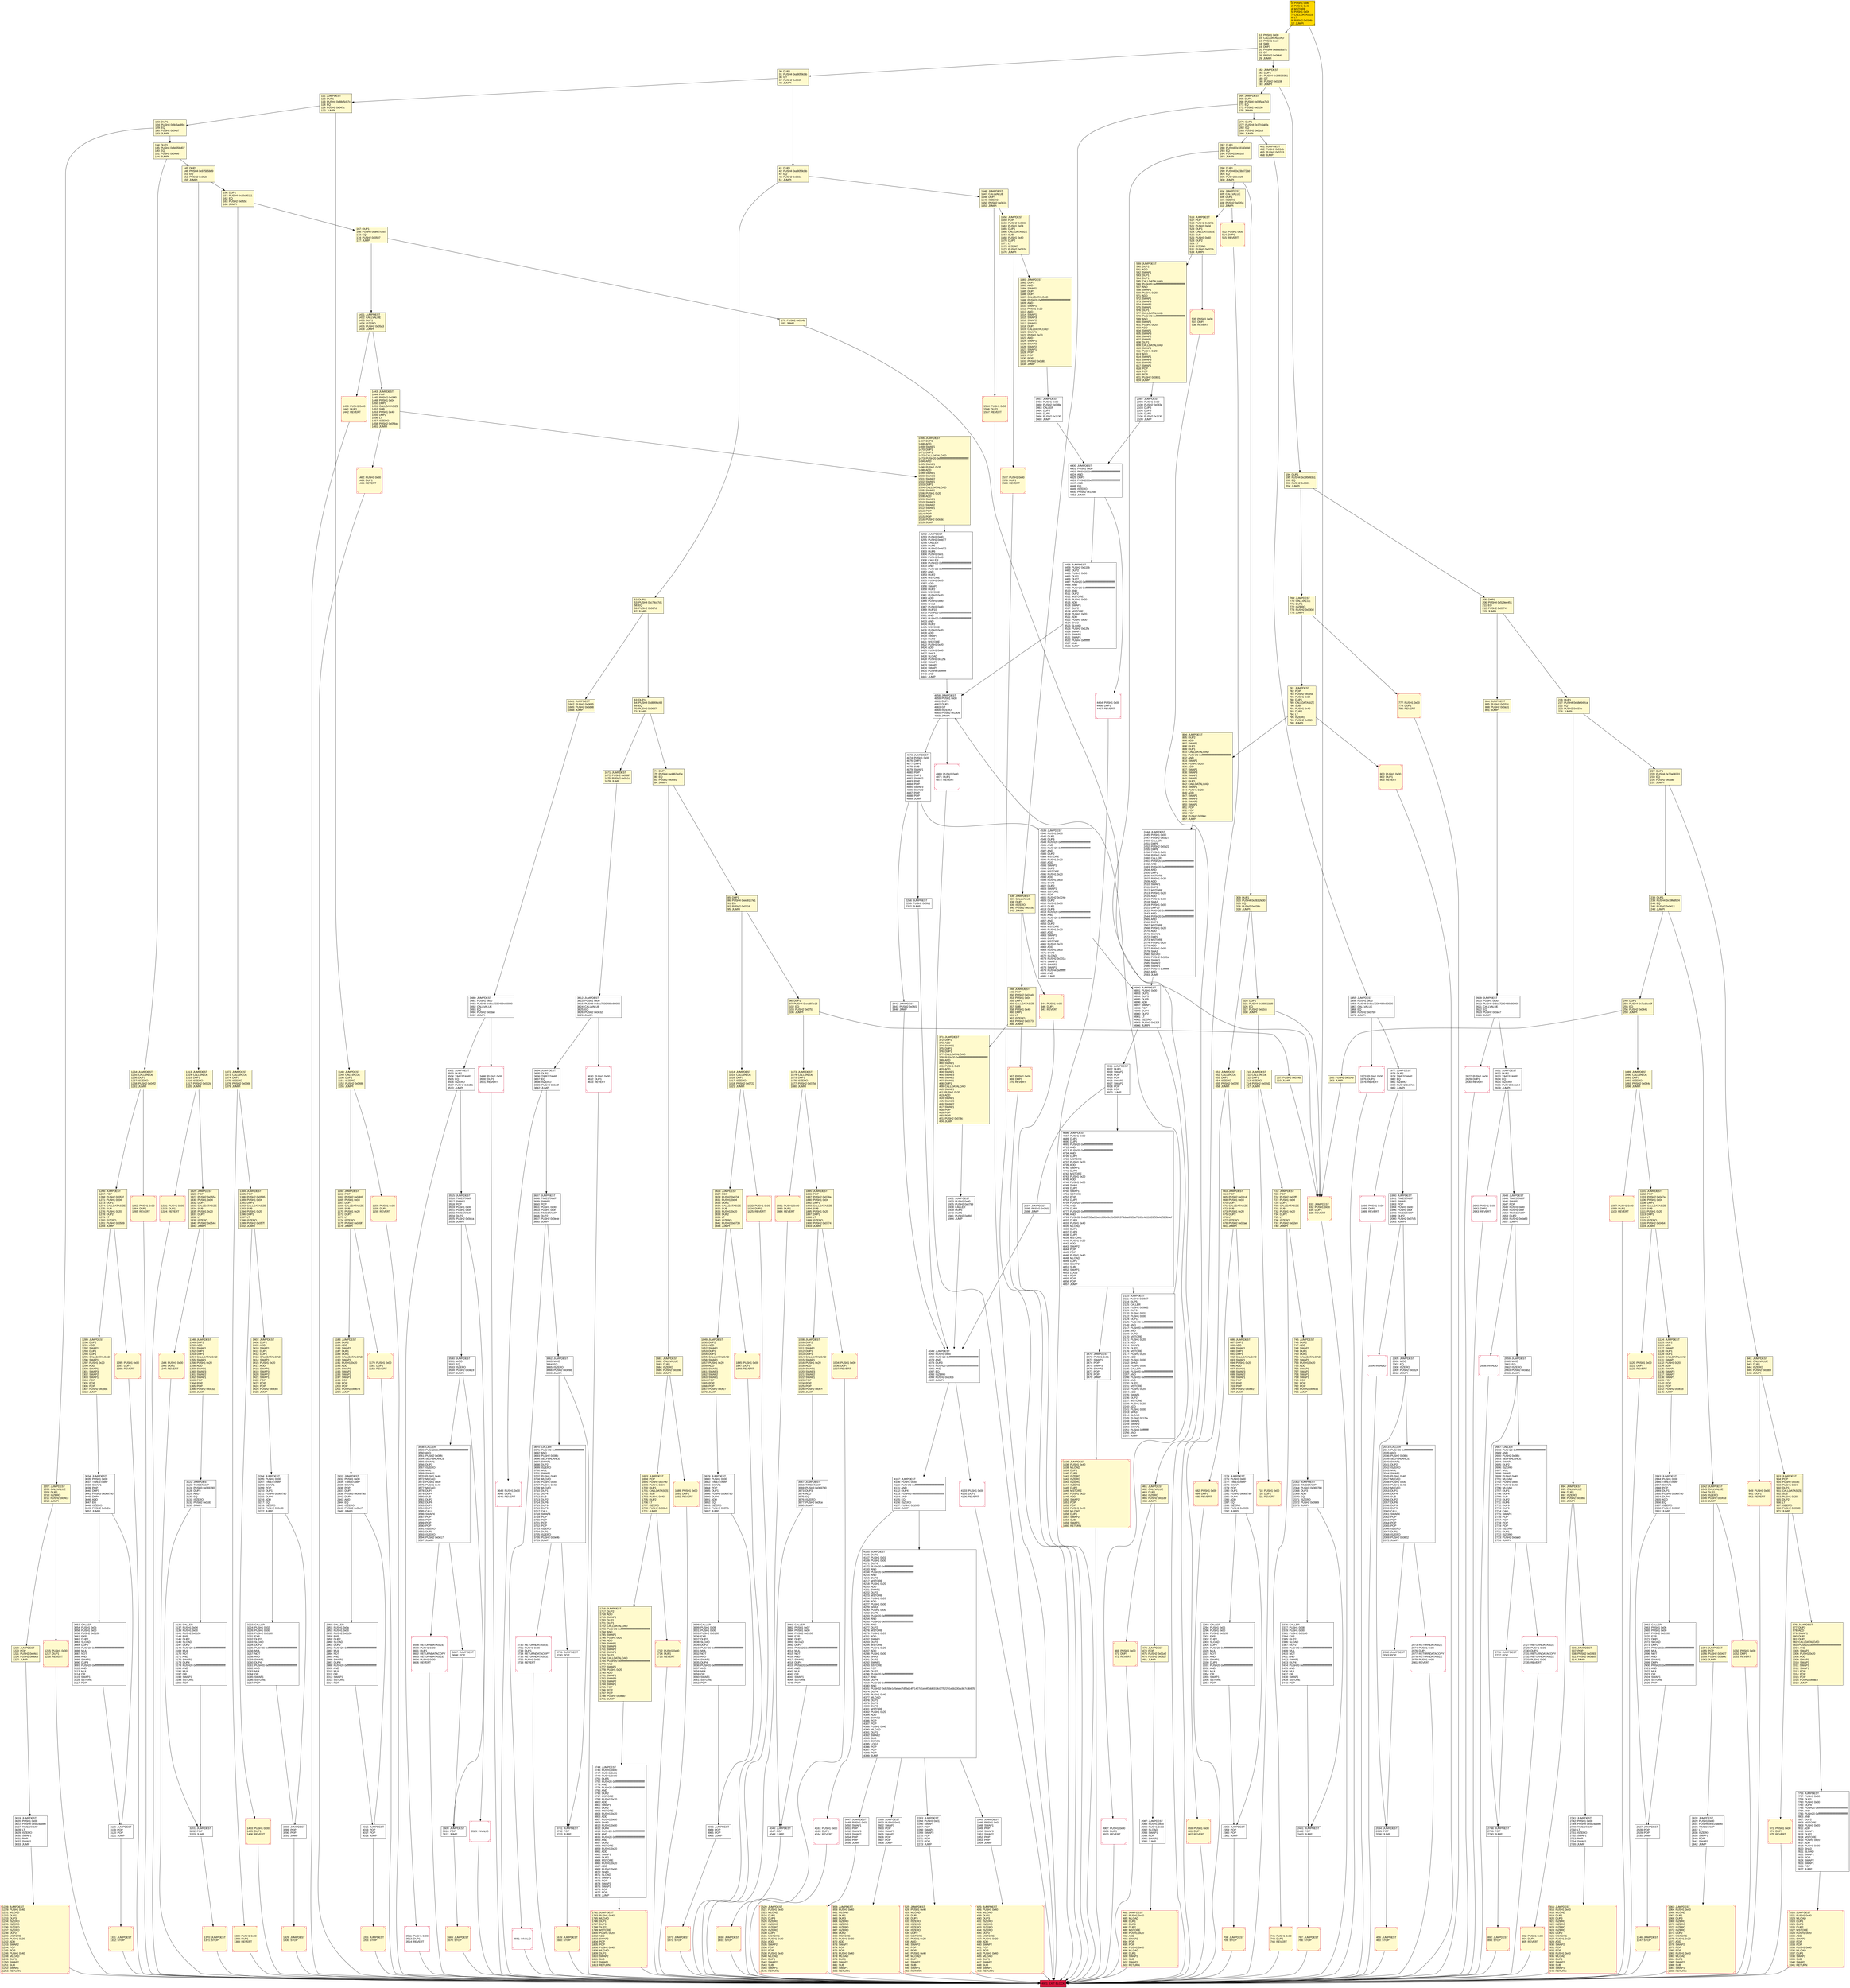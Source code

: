digraph G {
bgcolor=transparent rankdir=UD;
node [shape=box style=filled color=black fillcolor=white fontname=arial fontcolor=black];
686 [label="686: JUMPDEST\l687: DUP2\l688: ADD\l689: SWAP1\l690: DUP1\l691: DUP1\l692: CALLDATALOAD\l693: SWAP1\l694: PUSH1 0x20\l696: ADD\l697: SWAP1\l698: SWAP3\l699: SWAP2\l700: SWAP1\l701: POP\l702: POP\l703: POP\l704: PUSH2 0x08e2\l707: JUMP\l" fillcolor=lemonchiffon ];
2362 [label="2362: JUMPDEST\l2363: TIMESTAMP\l2364: PUSH3 0x069780\l2368: DUP3\l2369: ADD\l2370: EQ\l2371: ISZERO\l2372: PUSH2 0x0989\l2375: JUMPI\l" ];
1429 [label="1429: JUMPDEST\l1430: STOP\l" fillcolor=lemonchiffon shape=Msquare color=crimson ];
2073 [label="2073: RETURNDATASIZE\l2074: PUSH1 0x00\l2076: DUP1\l2077: RETURNDATACOPY\l2078: RETURNDATASIZE\l2079: PUSH1 0x00\l2081: REVERT\l" shape=Msquare color=crimson ];
651 [label="651: JUMPDEST\l652: CALLVALUE\l653: DUP1\l654: ISZERO\l655: PUSH2 0x0297\l658: JUMPI\l" fillcolor=lemonchiffon ];
182 [label="182: JUMPDEST\l183: DUP1\l184: PUSH4 0x39509351\l189: GT\l190: PUSH2 0x0108\l193: JUMPI\l" fillcolor=lemonchiffon ];
2644 [label="2644: JUMPDEST\l2645: TIMESTAMP\l2646: SWAP1\l2647: POP\l2648: PUSH1 0x00\l2650: PUSH1 0x0f\l2652: TIMESTAMP\l2653: DUP2\l2654: PUSH2 0x0a63\l2657: JUMPI\l" ];
3498 [label="3498: PUSH1 0x00\l3500: DUP1\l3501: REVERT\l" shape=Msquare color=crimson ];
134 [label="134: DUP1\l135: PUSH4 0x8d356d07\l140: EQ\l141: PUSH2 0x04e6\l144: JUMPI\l" fillcolor=lemonchiffon ];
1124 [label="1124: JUMPDEST\l1125: DUP2\l1126: ADD\l1127: SWAP1\l1128: DUP1\l1129: DUP1\l1130: CALLDATALOAD\l1131: SWAP1\l1132: PUSH1 0x20\l1134: ADD\l1135: SWAP1\l1136: SWAP3\l1137: SWAP2\l1138: SWAP1\l1139: POP\l1140: POP\l1141: POP\l1142: PUSH2 0x0b1b\l1145: JUMP\l" fillcolor=lemonchiffon ];
1431 [label="1431: JUMPDEST\l1432: CALLVALUE\l1433: DUP1\l1434: ISZERO\l1435: PUSH2 0x05a3\l1438: JUMPI\l" fillcolor=lemonchiffon ];
1977 [label="1977: JUMPDEST\l1978: DUP1\l1979: TIMESTAMP\l1980: EQ\l1981: ISZERO\l1982: PUSH2 0x07c6\l1985: JUMPI\l" ];
2082 [label="2082: JUMPDEST\l2083: POP\l" ];
949 [label="949: PUSH1 0x00\l951: DUP1\l952: REVERT\l" fillcolor=lemonchiffon shape=Msquare color=crimson ];
1973 [label="1973: PUSH1 0x00\l1975: DUP1\l1976: REVERT\l" shape=Msquare color=crimson ];
2609 [label="2609: JUMPDEST\l2610: PUSH1 0x00\l2612: PUSH8 0x8ac7230489e80000\l2621: CALLVALUE\l2622: EQ\l2623: PUSH2 0x0a47\l2626: JUMPI\l" ];
3598 [label="3598: RETURNDATASIZE\l3599: PUSH1 0x00\l3601: DUP1\l3602: RETURNDATACOPY\l3603: RETURNDATASIZE\l3604: PUSH1 0x00\l3606: REVERT\l" shape=Msquare color=crimson ];
3511 [label="3511: PUSH1 0x00\l3513: DUP1\l3514: REVERT\l" shape=Msquare color=crimson ];
1462 [label="1462: PUSH1 0x00\l1464: DUP1\l1465: REVERT\l" fillcolor=lemonchiffon shape=Msquare color=crimson ];
722 [label="722: JUMPDEST\l723: POP\l724: PUSH2 0x02ff\l727: PUSH1 0x04\l729: DUP1\l730: CALLDATASIZE\l731: SUB\l732: PUSH1 0x20\l734: DUP2\l735: LT\l736: ISZERO\l737: PUSH2 0x02e9\l740: JUMPI\l" fillcolor=lemonchiffon ];
2110 [label="2110: JUMPDEST\l2111: PUSH2 0x08d7\l2114: DUP5\l2115: CALLER\l2116: PUSH2 0x08d2\l2119: DUP6\l2120: PUSH1 0x01\l2122: PUSH1 0x00\l2124: DUP11\l2125: PUSH20 0xffffffffffffffffffffffffffffffffffffffff\l2146: AND\l2147: PUSH20 0xffffffffffffffffffffffffffffffffffffffff\l2168: AND\l2169: DUP2\l2170: MSTORE\l2171: PUSH1 0x20\l2173: ADD\l2174: SWAP1\l2175: DUP2\l2176: MSTORE\l2177: PUSH1 0x20\l2179: ADD\l2180: PUSH1 0x00\l2182: SHA3\l2183: PUSH1 0x00\l2185: CALLER\l2186: PUSH20 0xffffffffffffffffffffffffffffffffffffffff\l2207: AND\l2208: PUSH20 0xffffffffffffffffffffffffffffffffffffffff\l2229: AND\l2230: DUP2\l2231: MSTORE\l2232: PUSH1 0x20\l2234: ADD\l2235: SWAP1\l2236: DUP2\l2237: MSTORE\l2238: PUSH1 0x20\l2240: ADD\l2241: PUSH1 0x00\l2243: SHA3\l2244: SLOAD\l2245: PUSH2 0x12fa\l2248: SWAP1\l2249: SWAP2\l2250: SWAP1\l2251: PUSH4 0xffffffff\l2256: AND\l2257: JUMP\l" ];
663 [label="663: JUMPDEST\l664: POP\l665: PUSH2 0x02c4\l668: PUSH1 0x04\l670: DUP1\l671: CALLDATASIZE\l672: SUB\l673: PUSH1 0x20\l675: DUP2\l676: LT\l677: ISZERO\l678: PUSH2 0x02ae\l681: JUMPI\l" fillcolor=lemonchiffon ];
1930 [label="1930: JUMPDEST\l1931: STOP\l" fillcolor=lemonchiffon shape=Msquare color=crimson ];
276 [label="276: DUP1\l277: PUSH4 0x17c6abfa\l282: EQ\l283: PUSH2 0x01c3\l286: JUMPI\l" fillcolor=lemonchiffon ];
1849 [label="1849: JUMPDEST\l1850: DUP2\l1851: ADD\l1852: SWAP1\l1853: DUP1\l1854: DUP1\l1855: CALLDATALOAD\l1856: SWAP1\l1857: PUSH1 0x20\l1859: ADD\l1860: SWAP1\l1861: SWAP3\l1862: SWAP2\l1863: SWAP1\l1864: POP\l1865: POP\l1866: POP\l1867: PUSH2 0x0f27\l1870: JUMP\l" fillcolor=lemonchiffon ];
2741 [label="2741: JUMPDEST\l2742: PUSH1 0x00\l2744: PUSH4 0x5c2aad80\l2749: TIMESTAMP\l2750: LT\l2751: ISZERO\l2752: SWAP1\l2753: POP\l2754: SWAP1\l2755: JUMP\l" ];
216 [label="216: DUP1\l217: PUSH4 0x58e642ca\l222: EQ\l223: PUSH2 0x037e\l226: JUMPI\l" fillcolor=lemonchiffon ];
3607 [label="3607: JUMPDEST\l3608: POP\l" ];
4458 [label="4458: JUMPDEST\l4459: PUSH2 0x11bb\l4462: DUP2\l4463: PUSH1 0x00\l4465: DUP1\l4466: DUP7\l4467: PUSH20 0xffffffffffffffffffffffffffffffffffffffff\l4488: AND\l4489: PUSH20 0xffffffffffffffffffffffffffffffffffffffff\l4510: AND\l4511: DUP2\l4512: MSTORE\l4513: PUSH1 0x20\l4515: ADD\l4516: SWAP1\l4517: DUP2\l4518: MSTORE\l4519: PUSH1 0x20\l4521: ADD\l4522: PUSH1 0x00\l4524: SHA3\l4525: SLOAD\l4526: PUSH2 0x12fa\l4529: SWAP1\l4530: SWAP2\l4531: SWAP1\l4532: PUSH4 0xffffffff\l4537: AND\l4538: JUMP\l" ];
902 [label="902: PUSH1 0x00\l904: DUP1\l905: REVERT\l" fillcolor=lemonchiffon shape=Msquare color=crimson ];
194 [label="194: DUP1\l195: PUSH4 0x39509351\l200: EQ\l201: PUSH2 0x0301\l204: JUMPI\l" fillcolor=lemonchiffon ];
85 [label="85: DUP1\l86: PUSH4 0xec91c7e1\l91: EQ\l92: PUSH2 0x0716\l95: JUMPI\l" fillcolor=lemonchiffon ];
123 [label="123: DUP1\l124: PUSH4 0x8c5ac894\l129: EQ\l130: PUSH2 0x04b7\l133: JUMPI\l" fillcolor=lemonchiffon ];
4165 [label="4165: JUMPDEST\l4166: DUP1\l4167: PUSH1 0x01\l4169: PUSH1 0x00\l4171: DUP6\l4172: PUSH20 0xffffffffffffffffffffffffffffffffffffffff\l4193: AND\l4194: PUSH20 0xffffffffffffffffffffffffffffffffffffffff\l4215: AND\l4216: DUP2\l4217: MSTORE\l4218: PUSH1 0x20\l4220: ADD\l4221: SWAP1\l4222: DUP2\l4223: MSTORE\l4224: PUSH1 0x20\l4226: ADD\l4227: PUSH1 0x00\l4229: SHA3\l4230: PUSH1 0x00\l4232: DUP5\l4233: PUSH20 0xffffffffffffffffffffffffffffffffffffffff\l4254: AND\l4255: PUSH20 0xffffffffffffffffffffffffffffffffffffffff\l4276: AND\l4277: DUP2\l4278: MSTORE\l4279: PUSH1 0x20\l4281: ADD\l4282: SWAP1\l4283: DUP2\l4284: MSTORE\l4285: PUSH1 0x20\l4287: ADD\l4288: PUSH1 0x00\l4290: SHA3\l4291: DUP2\l4292: SWAP1\l4293: SSTORE\l4294: POP\l4295: DUP2\l4296: PUSH20 0xffffffffffffffffffffffffffffffffffffffff\l4317: AND\l4318: DUP4\l4319: PUSH20 0xffffffffffffffffffffffffffffffffffffffff\l4340: AND\l4341: PUSH32 0x8c5be1e5ebec7d5bd14f71427d1e84f3dd0314c0f7b2291e5b200ac8c7c3b925\l4374: DUP4\l4375: PUSH1 0x40\l4377: MLOAD\l4378: DUP1\l4379: DUP3\l4380: DUP2\l4381: MSTORE\l4382: PUSH1 0x20\l4384: ADD\l4385: SWAP2\l4386: POP\l4387: POP\l4388: PUSH1 0x40\l4390: MLOAD\l4391: DUP1\l4392: SWAP2\l4393: SUB\l4394: SWAP1\l4395: LOG3\l4396: POP\l4397: POP\l4398: POP\l4399: JUMP\l" ];
1439 [label="1439: PUSH1 0x00\l1441: DUP1\l1442: REVERT\l" fillcolor=lemonchiffon shape=Msquare color=crimson ];
4911 [label="4911: JUMPDEST\l4912: DUP1\l4913: SWAP2\l4914: POP\l4915: POP\l4916: SWAP3\l4917: SWAP2\l4918: POP\l4919: POP\l4920: JUMP\l" ];
2667 [label="2667: CALLER\l2668: PUSH20 0xffffffffffffffffffffffffffffffffffffffff\l2689: AND\l2690: PUSH2 0x08fc\l2693: SELFBALANCE\l2694: SWAP1\l2695: DUP2\l2696: ISZERO\l2697: MUL\l2698: SWAP1\l2699: PUSH1 0x40\l2701: MLOAD\l2702: PUSH1 0x00\l2704: PUSH1 0x40\l2706: MLOAD\l2707: DUP1\l2708: DUP4\l2709: SUB\l2710: DUP2\l2711: DUP6\l2712: DUP9\l2713: DUP9\l2714: CALL\l2715: SWAP4\l2716: POP\l2717: POP\l2718: POP\l2719: POP\l2720: ISZERO\l2721: DUP1\l2722: ISZERO\l2723: PUSH2 0x0ab0\l2726: JUMPI\l" ];
1289 [label="1289: JUMPDEST\l1290: DUP2\l1291: ADD\l1292: SWAP1\l1293: DUP1\l1294: DUP1\l1295: CALLDATALOAD\l1296: SWAP1\l1297: PUSH1 0x20\l1299: ADD\l1300: SWAP1\l1301: SWAP3\l1302: SWAP2\l1303: SWAP1\l1304: POP\l1305: POP\l1306: POP\l1307: PUSH2 0x0bda\l1310: JUMP\l" fillcolor=lemonchiffon ];
1020 [label="1020: JUMPDEST\l1021: PUSH1 0x40\l1023: MLOAD\l1024: DUP1\l1025: DUP3\l1026: DUP2\l1027: MSTORE\l1028: PUSH1 0x20\l1030: ADD\l1031: SWAP2\l1032: POP\l1033: POP\l1034: PUSH1 0x40\l1036: MLOAD\l1037: DUP1\l1038: SWAP2\l1039: SUB\l1040: SWAP1\l1041: RETURN\l" fillcolor=lemonchiffon shape=Msquare color=crimson ];
2756 [label="2756: JUMPDEST\l2757: PUSH1 0x00\l2759: DUP1\l2760: PUSH1 0x00\l2762: DUP4\l2763: PUSH20 0xffffffffffffffffffffffffffffffffffffffff\l2784: AND\l2785: PUSH20 0xffffffffffffffffffffffffffffffffffffffff\l2806: AND\l2807: DUP2\l2808: MSTORE\l2809: PUSH1 0x20\l2811: ADD\l2812: SWAP1\l2813: DUP2\l2814: MSTORE\l2815: PUSH1 0x20\l2817: ADD\l2818: PUSH1 0x00\l2820: SHA3\l2821: SLOAD\l2822: SWAP1\l2823: POP\l2824: SWAP2\l2825: SWAP1\l2826: POP\l2827: JUMP\l" ];
482 [label="482: JUMPDEST\l483: PUSH1 0x40\l485: MLOAD\l486: DUP1\l487: DUP3\l488: DUP2\l489: MSTORE\l490: PUSH1 0x20\l492: ADD\l493: SWAP2\l494: POP\l495: POP\l496: PUSH1 0x40\l498: MLOAD\l499: DUP1\l500: SWAP2\l501: SUB\l502: SWAP1\l503: RETURN\l" fillcolor=lemonchiffon shape=Msquare color=crimson ];
1885 [label="1885: JUMPDEST\l1886: POP\l1887: PUSH2 0x078a\l1890: PUSH1 0x04\l1892: DUP1\l1893: CALLDATASIZE\l1894: SUB\l1895: PUSH1 0x20\l1897: DUP2\l1898: LT\l1899: ISZERO\l1900: PUSH2 0x0774\l1903: JUMPI\l" fillcolor=lemonchiffon ];
4873 [label="4873: JUMPDEST\l4874: PUSH1 0x00\l4876: DUP3\l4877: DUP5\l4878: SUB\l4879: SWAP1\l4880: POP\l4881: DUP1\l4882: SWAP2\l4883: POP\l4884: POP\l4885: SWAP3\l4886: SWAP2\l4887: POP\l4888: POP\l4889: JUMP\l" ];
2274 [label="2274: JUMPDEST\l2275: PUSH1 0x00\l2277: TIMESTAMP\l2278: SWAP1\l2279: POP\l2280: DUP1\l2281: PUSH3 0x069780\l2285: DUP4\l2286: ADD\l2287: EQ\l2288: ISZERO\l2289: PUSH2 0x0936\l2292: JUMPI\l" ];
459 [label="459: JUMPDEST\l460: STOP\l" fillcolor=lemonchiffon shape=Msquare color=crimson ];
2013 [label="2013: CALLER\l2014: PUSH20 0xffffffffffffffffffffffffffffffffffffffff\l2035: AND\l2036: PUSH2 0x08fc\l2039: SELFBALANCE\l2040: SWAP1\l2041: DUP2\l2042: ISZERO\l2043: MUL\l2044: SWAP1\l2045: PUSH1 0x40\l2047: MLOAD\l2048: PUSH1 0x00\l2050: PUSH1 0x40\l2052: MLOAD\l2053: DUP1\l2054: DUP4\l2055: SUB\l2056: DUP2\l2057: DUP6\l2058: DUP9\l2059: DUP9\l2060: CALL\l2061: SWAP4\l2062: POP\l2063: POP\l2064: POP\l2065: POP\l2066: ISZERO\l2067: DUP1\l2068: ISZERO\l2069: PUSH2 0x0822\l2072: JUMPI\l" ];
3967 [label="3967: JUMPDEST\l3968: TIMESTAMP\l3969: PUSH3 0x069780\l3973: DUP3\l3974: ADD\l3975: EQ\l3976: ISZERO\l3977: PUSH2 0x0fce\l3980: JUMPI\l" ];
2444 [label="2444: JUMPDEST\l2445: PUSH1 0x00\l2447: PUSH2 0x0a27\l2450: CALLER\l2451: DUP5\l2452: PUSH2 0x0a22\l2455: DUP6\l2456: PUSH1 0x01\l2458: PUSH1 0x00\l2460: CALLER\l2461: PUSH20 0xffffffffffffffffffffffffffffffffffffffff\l2482: AND\l2483: PUSH20 0xffffffffffffffffffffffffffffffffffffffff\l2504: AND\l2505: DUP2\l2506: MSTORE\l2507: PUSH1 0x20\l2509: ADD\l2510: SWAP1\l2511: DUP2\l2512: MSTORE\l2513: PUSH1 0x20\l2515: ADD\l2516: PUSH1 0x00\l2518: SHA3\l2519: PUSH1 0x00\l2521: DUP10\l2522: PUSH20 0xffffffffffffffffffffffffffffffffffffffff\l2543: AND\l2544: PUSH20 0xffffffffffffffffffffffffffffffffffffffff\l2565: AND\l2566: DUP2\l2567: MSTORE\l2568: PUSH1 0x20\l2570: ADD\l2571: SWAP1\l2572: DUP2\l2573: MSTORE\l2574: PUSH1 0x20\l2576: ADD\l2577: PUSH1 0x00\l2579: SHA3\l2580: SLOAD\l2581: PUSH2 0x131a\l2584: SWAP1\l2585: SWAP2\l2586: SWAP1\l2587: PUSH4 0xffffffff\l2592: AND\l2593: JUMP\l" ];
1873 [label="1873: JUMPDEST\l1874: CALLVALUE\l1875: DUP1\l1876: ISZERO\l1877: PUSH2 0x075d\l1880: JUMPI\l" fillcolor=lemonchiffon ];
1986 [label="1986: PUSH1 0x00\l1988: DUP1\l1989: REVERT\l" shape=Msquare color=crimson ];
3118 [label="3118: JUMPDEST\l3119: POP\l3120: POP\l3121: JUMP\l" ];
4107 [label="4107: JUMPDEST\l4108: PUSH1 0x00\l4110: PUSH20 0xffffffffffffffffffffffffffffffffffffffff\l4131: AND\l4132: DUP4\l4133: PUSH20 0xffffffffffffffffffffffffffffffffffffffff\l4154: AND\l4155: EQ\l4156: ISZERO\l4157: PUSH2 0x1045\l4160: JUMPI\l" ];
1546 [label="1546: JUMPDEST\l1547: CALLVALUE\l1548: DUP1\l1549: ISZERO\l1550: PUSH2 0x0616\l1553: JUMPI\l" fillcolor=lemonchiffon ];
858 [label="858: JUMPDEST\l859: PUSH1 0x40\l861: MLOAD\l862: DUP1\l863: DUP3\l864: ISZERO\l865: ISZERO\l866: ISZERO\l867: ISZERO\l868: DUP2\l869: MSTORE\l870: PUSH1 0x20\l872: ADD\l873: SWAP2\l874: POP\l875: POP\l876: PUSH1 0x40\l878: MLOAD\l879: DUP1\l880: SWAP2\l881: SUB\l882: SWAP1\l883: RETURN\l" fillcolor=lemonchiffon shape=Msquare color=crimson ];
3530 [label="3530: JUMPDEST\l3531: MOD\l3532: EQ\l3533: ISZERO\l3534: PUSH2 0x0e19\l3537: JUMPI\l" ];
953 [label="953: JUMPDEST\l954: POP\l955: PUSH2 0x03fc\l958: PUSH1 0x04\l960: DUP1\l961: CALLDATASIZE\l962: SUB\l963: PUSH1 0x20\l965: DUP2\l966: LT\l967: ISZERO\l968: PUSH2 0x03d0\l971: JUMPI\l" fillcolor=lemonchiffon ];
972 [label="972: PUSH1 0x00\l974: DUP1\l975: REVERT\l" fillcolor=lemonchiffon shape=Msquare color=crimson ];
1581 [label="1581: JUMPDEST\l1582: DUP2\l1583: ADD\l1584: SWAP1\l1585: DUP1\l1586: DUP1\l1587: CALLDATALOAD\l1588: PUSH20 0xffffffffffffffffffffffffffffffffffffffff\l1609: AND\l1610: SWAP1\l1611: PUSH1 0x20\l1613: ADD\l1614: SWAP1\l1615: SWAP3\l1616: SWAP2\l1617: SWAP1\l1618: DUP1\l1619: CALLDATALOAD\l1620: SWAP1\l1621: PUSH1 0x20\l1623: ADD\l1624: SWAP1\l1625: SWAP3\l1626: SWAP2\l1627: SWAP1\l1628: POP\l1629: POP\l1630: POP\l1631: PUSH2 0x0d81\l1634: JUMP\l" fillcolor=lemonchiffon ];
205 [label="205: DUP1\l206: PUSH4 0x529ec451\l211: EQ\l212: PUSH2 0x0374\l215: JUMPI\l" fillcolor=lemonchiffon ];
469 [label="469: PUSH1 0x00\l471: DUP1\l472: REVERT\l" fillcolor=lemonchiffon shape=Msquare color=crimson ];
2376 [label="2376: CALLER\l2377: PUSH1 0x08\l2379: PUSH1 0x00\l2381: PUSH2 0x0100\l2384: EXP\l2385: DUP2\l2386: SLOAD\l2387: DUP2\l2388: PUSH20 0xffffffffffffffffffffffffffffffffffffffff\l2409: MUL\l2410: NOT\l2411: AND\l2412: SWAP1\l2413: DUP4\l2414: PUSH20 0xffffffffffffffffffffffffffffffffffffffff\l2435: AND\l2436: MUL\l2437: OR\l2438: SWAP1\l2439: SSTORE\l2440: POP\l" ];
2097 [label="2097: JUMPDEST\l2098: PUSH1 0x00\l2100: PUSH2 0x083e\l2103: DUP5\l2104: DUP5\l2105: DUP5\l2106: PUSH2 0x1130\l2109: JUMP\l" ];
800 [label="800: PUSH1 0x00\l802: DUP1\l803: REVERT\l" fillcolor=lemonchiffon shape=Msquare color=crimson ];
2736 [label="2736: JUMPDEST\l2737: POP\l" ];
2950 [label="2950: CALLER\l2951: PUSH1 0x0a\l2953: PUSH1 0x00\l2955: PUSH2 0x0100\l2958: EXP\l2959: DUP2\l2960: SLOAD\l2961: DUP2\l2962: PUSH20 0xffffffffffffffffffffffffffffffffffffffff\l2983: MUL\l2984: NOT\l2985: AND\l2986: SWAP1\l2987: DUP4\l2988: PUSH20 0xffffffffffffffffffffffffffffffffffffffff\l3009: AND\l3010: MUL\l3011: OR\l3012: SWAP1\l3013: SSTORE\l3014: POP\l" ];
1321 [label="1321: PUSH1 0x00\l1323: DUP1\l1324: REVERT\l" fillcolor=lemonchiffon shape=Msquare color=crimson ];
348 [label="348: JUMPDEST\l349: POP\l350: PUSH2 0x01a9\l353: PUSH1 0x04\l355: DUP1\l356: CALLDATASIZE\l357: SUB\l358: PUSH1 0x40\l360: DUP2\l361: LT\l362: ISZERO\l363: PUSH2 0x0173\l366: JUMPI\l" fillcolor=lemonchiffon ];
516 [label="516: JUMPDEST\l517: POP\l518: PUSH2 0x0271\l521: PUSH1 0x04\l523: DUP1\l524: CALLDATASIZE\l525: SUB\l526: PUSH1 0x60\l528: DUP2\l529: LT\l530: ISZERO\l531: PUSH2 0x021b\l534: JUMPI\l" fillcolor=lemonchiffon ];
3730 [label="3730: RETURNDATASIZE\l3731: PUSH1 0x00\l3733: DUP1\l3734: RETURNDATACOPY\l3735: RETURNDATASIZE\l3736: PUSH1 0x00\l3738: REVERT\l" shape=Msquare color=crimson ];
260 [label="260: PUSH2 0x014b\l263: JUMP\l" fillcolor=lemonchiffon ];
4907 [label="4907: PUSH1 0x00\l4909: DUP1\l4910: REVERT\l" shape=Msquare color=crimson ];
769 [label="769: JUMPDEST\l770: CALLVALUE\l771: DUP1\l772: ISZERO\l773: PUSH2 0x030d\l776: JUMPI\l" fillcolor=lemonchiffon ];
1311 [label="1311: JUMPDEST\l1312: STOP\l" fillcolor=lemonchiffon shape=Msquare color=crimson ];
309 [label="309: DUP1\l310: PUSH4 0x2831fe30\l315: EQ\l316: PUSH2 0x028b\l319: JUMPI\l" fillcolor=lemonchiffon ];
2599 [label="2599: JUMPDEST\l2600: PUSH1 0x01\l2602: SWAP1\l2603: POP\l2604: SWAP3\l2605: SWAP2\l2606: POP\l2607: POP\l2608: JUMP\l" ];
287 [label="287: DUP1\l288: PUSH4 0x18160ddd\l293: EQ\l294: PUSH2 0x01cd\l297: JUMPI\l" fillcolor=lemonchiffon ];
3288 [label="3288: JUMPDEST\l3289: POP\l3290: POP\l3291: JUMP\l" ];
1693 [label="1693: JUMPDEST\l1694: POP\l1695: PUSH2 0x0700\l1698: PUSH1 0x04\l1700: DUP1\l1701: CALLDATASIZE\l1702: SUB\l1703: PUSH1 0x40\l1705: DUP2\l1706: LT\l1707: ISZERO\l1708: PUSH2 0x06b4\l1711: JUMPI\l" fillcolor=lemonchiffon ];
1845 [label="1845: PUSH1 0x00\l1847: DUP1\l1848: REVERT\l" fillcolor=lemonchiffon shape=Msquare color=crimson ];
1207 [label="1207: JUMPDEST\l1208: CALLVALUE\l1209: DUP1\l1210: ISZERO\l1211: PUSH2 0x04c3\l1214: JUMPI\l" fillcolor=lemonchiffon ];
425 [label="425: JUMPDEST\l426: PUSH1 0x40\l428: MLOAD\l429: DUP1\l430: DUP3\l431: ISZERO\l432: ISZERO\l433: ISZERO\l434: ISZERO\l435: DUP2\l436: MSTORE\l437: PUSH1 0x20\l439: ADD\l440: SWAP2\l441: POP\l442: POP\l443: PUSH1 0x40\l445: MLOAD\l446: DUP1\l447: SWAP2\l448: SUB\l449: SWAP1\l450: RETURN\l" fillcolor=lemonchiffon shape=Msquare color=crimson ];
111 [label="111: JUMPDEST\l112: DUP1\l113: PUSH4 0x88d5cb7c\l118: EQ\l119: PUSH2 0x047c\l122: JUMPI\l" fillcolor=lemonchiffon ];
3122 [label="3122: JUMPDEST\l3123: TIMESTAMP\l3124: PUSH3 0x069780\l3128: DUP3\l3129: ADD\l3130: EQ\l3131: ISZERO\l3132: PUSH2 0x0c81\l3135: JUMPI\l" ];
1285 [label="1285: PUSH1 0x00\l1287: DUP1\l1288: REVERT\l" fillcolor=lemonchiffon shape=Msquare color=crimson ];
4869 [label="4869: PUSH1 0x00\l4871: DUP1\l4872: REVERT\l" shape=Msquare color=crimson ];
777 [label="777: PUSH1 0x00\l779: DUP1\l780: REVERT\l" fillcolor=lemonchiffon shape=Msquare color=crimson ];
3739 [label="3739: JUMPDEST\l3740: POP\l" ];
745 [label="745: JUMPDEST\l746: DUP2\l747: ADD\l748: SWAP1\l749: DUP1\l750: DUP1\l751: CALLDATALOAD\l752: SWAP1\l753: PUSH1 0x20\l755: ADD\l756: SWAP1\l757: SWAP3\l758: SWAP2\l759: SWAP1\l760: POP\l761: POP\l762: POP\l763: PUSH2 0x093a\l766: JUMP\l" fillcolor=lemonchiffon ];
1183 [label="1183: JUMPDEST\l1184: DUP2\l1185: ADD\l1186: SWAP1\l1187: DUP1\l1188: DUP1\l1189: CALLDATALOAD\l1190: SWAP1\l1191: PUSH1 0x20\l1193: ADD\l1194: SWAP1\l1195: SWAP3\l1196: SWAP2\l1197: SWAP1\l1198: POP\l1199: POP\l1200: POP\l1201: PUSH2 0x0b73\l1204: JUMP\l" fillcolor=lemonchiffon ];
2441 [label="2441: JUMPDEST\l2442: POP\l2443: JUMP\l" ];
915 [label="915: JUMPDEST\l916: PUSH1 0x40\l918: MLOAD\l919: DUP1\l920: DUP3\l921: ISZERO\l922: ISZERO\l923: ISZERO\l924: ISZERO\l925: DUP2\l926: MSTORE\l927: PUSH1 0x20\l929: ADD\l930: SWAP2\l931: POP\l932: POP\l933: PUSH1 0x40\l935: MLOAD\l936: DUP1\l937: SWAP2\l938: SUB\l939: SWAP1\l940: RETURN\l" fillcolor=lemonchiffon shape=Msquare color=crimson ];
1792 [label="1792: JUMPDEST\l1793: PUSH1 0x40\l1795: MLOAD\l1796: DUP1\l1797: DUP3\l1798: DUP2\l1799: MSTORE\l1800: PUSH1 0x20\l1802: ADD\l1803: SWAP2\l1804: POP\l1805: POP\l1806: PUSH1 0x40\l1808: MLOAD\l1809: DUP1\l1810: SWAP2\l1811: SUB\l1812: SWAP1\l1813: RETURN\l" fillcolor=lemonchiffon shape=Msquare color=crimson ];
2631 [label="2631: JUMPDEST\l2632: DUP1\l2633: TIMESTAMP\l2634: EQ\l2635: ISZERO\l2636: PUSH2 0x0a54\l2639: JUMPI\l" ];
1101 [label="1101: JUMPDEST\l1102: POP\l1103: PUSH2 0x047a\l1106: PUSH1 0x04\l1108: DUP1\l1109: CALLDATASIZE\l1110: SUB\l1111: PUSH1 0x20\l1113: DUP2\l1114: LT\l1115: ISZERO\l1116: PUSH2 0x0464\l1119: JUMPI\l" fillcolor=lemonchiffon ];
894 [label="894: JUMPDEST\l895: CALLVALUE\l896: DUP1\l897: ISZERO\l898: PUSH2 0x038a\l901: JUMPI\l" fillcolor=lemonchiffon ];
3898 [label="3898: CALLER\l3899: PUSH1 0x09\l3901: PUSH1 0x00\l3903: PUSH2 0x0100\l3906: EXP\l3907: DUP2\l3908: SLOAD\l3909: DUP2\l3910: PUSH20 0xffffffffffffffffffffffffffffffffffffffff\l3931: MUL\l3932: NOT\l3933: AND\l3934: SWAP1\l3935: DUP4\l3936: PUSH20 0xffffffffffffffffffffffffffffffffffffffff\l3957: AND\l3958: MUL\l3959: OR\l3960: SWAP1\l3961: SSTORE\l3962: POP\l" ];
371 [label="371: JUMPDEST\l372: DUP2\l373: ADD\l374: SWAP1\l375: DUP1\l376: DUP1\l377: CALLDATALOAD\l378: PUSH20 0xffffffffffffffffffffffffffffffffffffffff\l399: AND\l400: SWAP1\l401: PUSH1 0x20\l403: ADD\l404: SWAP1\l405: SWAP3\l406: SWAP2\l407: SWAP1\l408: DUP1\l409: CALLDATALOAD\l410: SWAP1\l411: PUSH1 0x20\l413: ADD\l414: SWAP1\l415: SWAP3\l416: SWAP2\l417: SWAP1\l418: POP\l419: POP\l420: POP\l421: PUSH2 0x078c\l424: JUMP\l" fillcolor=lemonchiffon ];
2727 [label="2727: RETURNDATASIZE\l2728: PUSH1 0x00\l2730: DUP1\l2731: RETURNDATACOPY\l2732: RETURNDATASIZE\l2733: PUSH1 0x00\l2735: REVERT\l" shape=Msquare color=crimson ];
1325 [label="1325: JUMPDEST\l1326: POP\l1327: PUSH2 0x055a\l1330: PUSH1 0x04\l1332: DUP1\l1333: CALLDATASIZE\l1334: SUB\l1335: PUSH1 0x20\l1337: DUP2\l1338: LT\l1339: ISZERO\l1340: PUSH2 0x0544\l1343: JUMPI\l" fillcolor=lemonchiffon ];
1822 [label="1822: PUSH1 0x00\l1824: DUP1\l1825: REVERT\l" fillcolor=lemonchiffon shape=Msquare color=crimson ];
3670 [label="3670: CALLER\l3671: PUSH20 0xffffffffffffffffffffffffffffffffffffffff\l3692: AND\l3693: PUSH2 0x08fc\l3696: SELFBALANCE\l3697: SWAP1\l3698: DUP2\l3699: ISZERO\l3700: MUL\l3701: SWAP1\l3702: PUSH1 0x40\l3704: MLOAD\l3705: PUSH1 0x00\l3707: PUSH1 0x40\l3709: MLOAD\l3710: DUP1\l3711: DUP4\l3712: SUB\l3713: DUP2\l3714: DUP6\l3715: DUP9\l3716: DUP9\l3717: CALL\l3718: SWAP4\l3719: POP\l3720: POP\l3721: POP\l3722: POP\l3723: ISZERO\l3724: DUP1\l3725: ISZERO\l3726: PUSH2 0x0e9b\l3729: JUMPI\l" ];
1372 [label="1372: JUMPDEST\l1373: CALLVALUE\l1374: DUP1\l1375: ISZERO\l1376: PUSH2 0x0568\l1379: JUMPI\l" fillcolor=lemonchiffon ];
1380 [label="1380: PUSH1 0x00\l1382: DUP1\l1383: REVERT\l" fillcolor=lemonchiffon shape=Msquare color=crimson ];
941 [label="941: JUMPDEST\l942: CALLVALUE\l943: DUP1\l944: ISZERO\l945: PUSH2 0x03b9\l948: JUMPI\l" fillcolor=lemonchiffon ];
4454 [label="4454: PUSH1 0x00\l4456: DUP1\l4457: REVERT\l" shape=Msquare color=crimson ];
1520 [label="1520: JUMPDEST\l1521: PUSH1 0x40\l1523: MLOAD\l1524: DUP1\l1525: DUP3\l1526: ISZERO\l1527: ISZERO\l1528: ISZERO\l1529: ISZERO\l1530: DUP2\l1531: MSTORE\l1532: PUSH1 0x20\l1534: ADD\l1535: SWAP2\l1536: POP\l1537: POP\l1538: PUSH1 0x40\l1540: MLOAD\l1541: DUP1\l1542: SWAP2\l1543: SUB\l1544: SWAP1\l1545: RETURN\l" fillcolor=lemonchiffon shape=Msquare color=crimson ];
1313 [label="1313: JUMPDEST\l1314: CALLVALUE\l1315: DUP1\l1316: ISZERO\l1317: PUSH2 0x052d\l1320: JUMPI\l" fillcolor=lemonchiffon ];
367 [label="367: PUSH1 0x00\l369: DUP1\l370: REVERT\l" fillcolor=lemonchiffon shape=Msquare color=crimson ];
1370 [label="1370: JUMPDEST\l1371: STOP\l" fillcolor=lemonchiffon shape=Msquare color=crimson ];
1160 [label="1160: JUMPDEST\l1161: POP\l1162: PUSH2 0x04b5\l1165: PUSH1 0x04\l1167: DUP1\l1168: CALLDATASIZE\l1169: SUB\l1170: PUSH1 0x20\l1172: DUP2\l1173: LT\l1174: ISZERO\l1175: PUSH2 0x049f\l1178: JUMPI\l" fillcolor=lemonchiffon ];
2263 [label="2263: JUMPDEST\l2264: PUSH1 0x01\l2266: SWAP1\l2267: POP\l2268: SWAP4\l2269: SWAP3\l2270: POP\l2271: POP\l2272: POP\l2273: JUMP\l" ];
1904 [label="1904: PUSH1 0x00\l1906: DUP1\l1907: REVERT\l" fillcolor=lemonchiffon shape=Msquare color=crimson ];
1403 [label="1403: PUSH1 0x00\l1405: DUP1\l1406: REVERT\l" fillcolor=lemonchiffon shape=Msquare color=crimson ];
1871 [label="1871: JUMPDEST\l1872: STOP\l" fillcolor=lemonchiffon shape=Msquare color=crimson ];
2658 [label="2658: INVALID\l" shape=Msquare color=crimson ];
238 [label="238: DUP1\l239: PUSH4 0x79fe9524\l244: EQ\l245: PUSH2 0x0412\l248: JUMPI\l" fillcolor=lemonchiffon ];
3223 [label="3223: CALLER\l3224: PUSH1 0x02\l3226: PUSH1 0x00\l3228: PUSH2 0x0100\l3231: EXP\l3232: DUP2\l3233: SLOAD\l3234: DUP2\l3235: PUSH20 0xffffffffffffffffffffffffffffffffffffffff\l3256: MUL\l3257: NOT\l3258: AND\l3259: SWAP1\l3260: DUP4\l3261: PUSH20 0xffffffffffffffffffffffffffffffffffffffff\l3282: AND\l3283: MUL\l3284: OR\l3285: SWAP1\l3286: SSTORE\l3287: POP\l" ];
1344 [label="1344: PUSH1 0x00\l1346: DUP1\l1347: REVERT\l" fillcolor=lemonchiffon shape=Msquare color=crimson ];
473 [label="473: JUMPDEST\l474: POP\l475: PUSH2 0x01e2\l478: PUSH2 0x0827\l481: JUMP\l" fillcolor=lemonchiffon ];
3879 [label="3879: JUMPDEST\l3880: PUSH1 0x00\l3882: TIMESTAMP\l3883: SWAP1\l3884: POP\l3885: DUP1\l3886: PUSH3 0x069780\l3890: DUP4\l3891: ADD\l3892: EQ\l3893: ISZERO\l3894: PUSH2 0x0f7b\l3897: JUMPI\l" ];
892 [label="892: JUMPDEST\l893: STOP\l" fillcolor=lemonchiffon shape=Msquare color=crimson ];
4046 [label="4046: JUMPDEST\l4047: POP\l4048: JUMP\l" ];
1661 [label="1661: JUMPDEST\l1662: PUSH2 0x0685\l1665: PUSH2 0x0d98\l1668: JUMP\l" fillcolor=lemonchiffon ];
167 [label="167: DUP1\l168: PUSH4 0xa457c2d7\l173: EQ\l174: PUSH2 0x0597\l177: JUMPI\l" fillcolor=lemonchiffon ];
3661 [label="3661: INVALID\l" shape=Msquare color=crimson ];
3442 [label="3442: JUMPDEST\l3443: PUSH2 0x0fd1\l3446: JUMP\l" ];
3204 [label="3204: JUMPDEST\l3205: PUSH1 0x00\l3207: TIMESTAMP\l3208: SWAP1\l3209: POP\l3210: DUP1\l3211: PUSH3 0x069780\l3215: DUP4\l3216: ADD\l3217: EQ\l3218: ISZERO\l3219: PUSH2 0x0cd8\l3222: JUMPI\l" ];
1881 [label="1881: PUSH1 0x00\l1883: DUP1\l1884: REVERT\l" fillcolor=lemonchiffon shape=Msquare color=crimson ];
344 [label="344: PUSH1 0x00\l346: DUP1\l347: REVERT\l" fillcolor=lemonchiffon shape=Msquare color=crimson ];
1089 [label="1089: JUMPDEST\l1090: CALLVALUE\l1091: DUP1\l1092: ISZERO\l1093: PUSH2 0x044d\l1096: JUMPI\l" fillcolor=lemonchiffon ];
1384 [label="1384: JUMPDEST\l1385: POP\l1386: PUSH2 0x0595\l1389: PUSH1 0x04\l1391: DUP1\l1392: CALLDATASIZE\l1393: SUB\l1394: PUSH1 0x20\l1396: DUP2\l1397: LT\l1398: ISZERO\l1399: PUSH2 0x057f\l1402: JUMPI\l" fillcolor=lemonchiffon ];
2084 [label="2084: JUMPDEST\l2085: POP\l2086: JUMP\l" ];
1671 [label="1671: JUMPDEST\l1672: PUSH2 0x068f\l1675: PUSH2 0x0e1c\l1678: JUMP\l" fillcolor=lemonchiffon ];
145 [label="145: DUP1\l146: PUSH4 0x975b58d9\l151: EQ\l152: PUSH2 0x0521\l155: JUMPI\l" fillcolor=lemonchiffon ];
13 [label="13: PUSH1 0x00\l15: CALLDATALOAD\l16: PUSH1 0xe0\l18: SHR\l19: DUP1\l20: PUSH4 0x88d5cb7c\l25: GT\l26: PUSH2 0x00b6\l29: JUMPI\l" fillcolor=lemonchiffon ];
682 [label="682: PUSH1 0x00\l684: DUP1\l685: REVERT\l" fillcolor=lemonchiffon shape=Msquare color=crimson ];
2659 [label="2659: JUMPDEST\l2660: MOD\l2661: EQ\l2662: ISZERO\l2663: PUSH2 0x0ab2\l2666: JUMPI\l" ];
1042 [label="1042: JUMPDEST\l1043: CALLVALUE\l1044: DUP1\l1045: ISZERO\l1046: PUSH2 0x041e\l1049: JUMPI\l" fillcolor=lemonchiffon ];
1669 [label="1669: JUMPDEST\l1670: STOP\l" fillcolor=lemonchiffon shape=Msquare color=crimson ];
1712 [label="1712: PUSH1 0x00\l1714: DUP1\l1715: REVERT\l" fillcolor=lemonchiffon shape=Msquare color=crimson ];
3136 [label="3136: CALLER\l3137: PUSH1 0x04\l3139: PUSH1 0x00\l3141: PUSH2 0x0100\l3144: EXP\l3145: DUP2\l3146: SLOAD\l3147: DUP2\l3148: PUSH20 0xffffffffffffffffffffffffffffffffffffffff\l3169: MUL\l3170: NOT\l3171: AND\l3172: SWAP1\l3173: DUP4\l3174: PUSH20 0xffffffffffffffffffffffffffffffffffffffff\l3195: AND\l3196: MUL\l3197: OR\l3198: SWAP1\l3199: SSTORE\l3200: POP\l" ];
1063 [label="1063: JUMPDEST\l1064: PUSH1 0x40\l1066: MLOAD\l1067: DUP1\l1068: DUP3\l1069: ISZERO\l1070: ISZERO\l1071: ISZERO\l1072: ISZERO\l1073: DUP2\l1074: MSTORE\l1075: PUSH1 0x20\l1077: ADD\l1078: SWAP2\l1079: POP\l1080: POP\l1081: PUSH1 0x40\l1083: MLOAD\l1084: DUP1\l1085: SWAP2\l1086: SUB\l1087: SWAP1\l1088: RETURN\l" fillcolor=lemonchiffon shape=Msquare color=crimson ];
1679 [label="1679: JUMPDEST\l1680: STOP\l" fillcolor=lemonchiffon shape=Msquare color=crimson ];
1215 [label="1215: PUSH1 0x00\l1217: DUP1\l1218: REVERT\l" fillcolor=lemonchiffon shape=Msquare color=crimson ];
1205 [label="1205: JUMPDEST\l1206: STOP\l" fillcolor=lemonchiffon shape=Msquare color=crimson ];
2927 [label="2927: JUMPDEST\l2928: POP\l2929: POP\l2930: JUMP\l" ];
884 [label="884: JUMPDEST\l885: PUSH2 0x037c\l888: PUSH2 0x0a31\l891: JUMP\l" fillcolor=lemonchiffon ];
1156 [label="1156: PUSH1 0x00\l1158: DUP1\l1159: REVERT\l" fillcolor=lemonchiffon shape=Msquare color=crimson ];
3470 [label="3470: JUMPDEST\l3471: PUSH1 0x01\l3473: SWAP1\l3474: POP\l3475: SWAP3\l3476: SWAP2\l3477: POP\l3478: POP\l3479: JUMP\l" ];
3744 [label="3744: JUMPDEST\l3745: PUSH1 0x00\l3747: PUSH1 0x01\l3749: PUSH1 0x00\l3751: DUP5\l3752: PUSH20 0xffffffffffffffffffffffffffffffffffffffff\l3773: AND\l3774: PUSH20 0xffffffffffffffffffffffffffffffffffffffff\l3795: AND\l3796: DUP2\l3797: MSTORE\l3798: PUSH1 0x20\l3800: ADD\l3801: SWAP1\l3802: DUP2\l3803: MSTORE\l3804: PUSH1 0x20\l3806: ADD\l3807: PUSH1 0x00\l3809: SHA3\l3810: PUSH1 0x00\l3812: DUP4\l3813: PUSH20 0xffffffffffffffffffffffffffffffffffffffff\l3834: AND\l3835: PUSH20 0xffffffffffffffffffffffffffffffffffffffff\l3856: AND\l3857: DUP2\l3858: MSTORE\l3859: PUSH1 0x20\l3861: ADD\l3862: SWAP1\l3863: DUP2\l3864: MSTORE\l3865: PUSH1 0x20\l3867: ADD\l3868: PUSH1 0x00\l3870: SHA3\l3871: SLOAD\l3872: SWAP1\l3873: POP\l3874: SWAP3\l3875: SWAP2\l3876: POP\l3877: POP\l3878: JUMP\l" ];
1254 [label="1254: JUMPDEST\l1255: CALLVALUE\l1256: DUP1\l1257: ISZERO\l1258: PUSH2 0x04f2\l1261: JUMPI\l" fillcolor=lemonchiffon ];
906 [label="906: JUMPDEST\l907: POP\l908: PUSH2 0x0393\l911: PUSH2 0x0ab5\l914: JUMP\l" fillcolor=lemonchiffon ];
3981 [label="3981: CALLER\l3982: PUSH1 0x07\l3984: PUSH1 0x00\l3986: PUSH2 0x0100\l3989: EXP\l3990: DUP2\l3991: SLOAD\l3992: DUP2\l3993: PUSH20 0xffffffffffffffffffffffffffffffffffffffff\l4014: MUL\l4015: NOT\l4016: AND\l4017: SWAP1\l4018: DUP4\l4019: PUSH20 0xffffffffffffffffffffffffffffffffffffffff\l4040: AND\l4041: MUL\l4042: OR\l4043: SWAP1\l4044: SSTORE\l4045: POP\l" ];
1348 [label="1348: JUMPDEST\l1349: DUP2\l1350: ADD\l1351: SWAP1\l1352: DUP1\l1353: DUP1\l1354: CALLDATALOAD\l1355: SWAP1\l1356: PUSH1 0x20\l1358: ADD\l1359: SWAP1\l1360: SWAP3\l1361: SWAP2\l1362: SWAP1\l1363: POP\l1364: POP\l1365: POP\l1366: PUSH2 0x0c32\l1369: JUMP\l" fillcolor=lemonchiffon ];
3963 [label="3963: JUMPDEST\l3964: POP\l3965: POP\l3966: JUMP\l" ];
3647 [label="3647: JUMPDEST\l3648: TIMESTAMP\l3649: SWAP1\l3650: POP\l3651: PUSH1 0x00\l3653: PUSH1 0x0f\l3655: TIMESTAMP\l3656: DUP2\l3657: PUSH2 0x0e4e\l3660: JUMPI\l" ];
1148 [label="1148: JUMPDEST\l1149: CALLVALUE\l1150: DUP1\l1151: ISZERO\l1152: PUSH2 0x0488\l1155: JUMPI\l" fillcolor=lemonchiffon ];
659 [label="659: PUSH1 0x00\l661: DUP1\l662: REVERT\l" fillcolor=lemonchiffon shape=Msquare color=crimson ];
1945 [label="1945: JUMPDEST\l1946: PUSH1 0x01\l1948: SWAP1\l1949: POP\l1950: SWAP3\l1951: SWAP2\l1952: POP\l1953: POP\l1954: JUMP\l" ];
2293 [label="2293: CALLER\l2294: PUSH1 0x05\l2296: PUSH1 0x00\l2298: PUSH2 0x0100\l2301: EXP\l2302: DUP2\l2303: SLOAD\l2304: DUP2\l2305: PUSH20 0xffffffffffffffffffffffffffffffffffffffff\l2326: MUL\l2327: NOT\l2328: AND\l2329: SWAP1\l2330: DUP4\l2331: PUSH20 0xffffffffffffffffffffffffffffffffffffffff\l2352: AND\l2353: MUL\l2354: OR\l2355: SWAP1\l2356: SSTORE\l2357: POP\l" ];
3292 [label="3292: JUMPDEST\l3293: PUSH1 0x00\l3295: PUSH2 0x0d77\l3298: CALLER\l3299: DUP5\l3300: PUSH2 0x0d72\l3303: DUP6\l3304: PUSH1 0x01\l3306: PUSH1 0x00\l3308: CALLER\l3309: PUSH20 0xffffffffffffffffffffffffffffffffffffffff\l3330: AND\l3331: PUSH20 0xffffffffffffffffffffffffffffffffffffffff\l3352: AND\l3353: DUP2\l3354: MSTORE\l3355: PUSH1 0x20\l3357: ADD\l3358: SWAP1\l3359: DUP2\l3360: MSTORE\l3361: PUSH1 0x20\l3363: ADD\l3364: PUSH1 0x00\l3366: SHA3\l3367: PUSH1 0x00\l3369: DUP10\l3370: PUSH20 0xffffffffffffffffffffffffffffffffffffffff\l3391: AND\l3392: PUSH20 0xffffffffffffffffffffffffffffffffffffffff\l3413: AND\l3414: DUP2\l3415: MSTORE\l3416: PUSH1 0x20\l3418: ADD\l3419: SWAP1\l3420: DUP2\l3421: MSTORE\l3422: PUSH1 0x20\l3424: ADD\l3425: PUSH1 0x00\l3427: SHA3\l3428: SLOAD\l3429: PUSH2 0x12fa\l3432: SWAP1\l3433: SWAP2\l3434: SWAP1\l3435: PUSH4 0xffffffff\l3440: AND\l3441: JUMP\l" ];
3502 [label="3502: JUMPDEST\l3503: DUP1\l3504: TIMESTAMP\l3505: EQ\l3506: ISZERO\l3507: PUSH2 0x0dbb\l3510: JUMPI\l" ];
249 [label="249: DUP1\l250: PUSH4 0x7cd2ce0f\l255: EQ\l256: PUSH2 0x0441\l259: JUMPI\l" fillcolor=lemonchiffon ];
1689 [label="1689: PUSH1 0x00\l1691: DUP1\l1692: REVERT\l" fillcolor=lemonchiffon shape=Msquare color=crimson ];
4921 [label="4921: EXIT BLOCK\l" fillcolor=crimson ];
1179 [label="1179: PUSH1 0x00\l1181: DUP1\l1182: REVERT\l" fillcolor=lemonchiffon shape=Msquare color=crimson ];
3538 [label="3538: CALLER\l3539: PUSH20 0xffffffffffffffffffffffffffffffffffffffff\l3560: AND\l3561: PUSH2 0x08fc\l3564: SELFBALANCE\l3565: SWAP1\l3566: DUP2\l3567: ISZERO\l3568: MUL\l3569: SWAP1\l3570: PUSH1 0x40\l3572: MLOAD\l3573: PUSH1 0x00\l3575: PUSH1 0x40\l3577: MLOAD\l3578: DUP1\l3579: DUP4\l3580: SUB\l3581: DUP2\l3582: DUP6\l3583: DUP9\l3584: DUP9\l3585: CALL\l3586: SWAP4\l3587: POP\l3588: POP\l3589: POP\l3590: POP\l3591: ISZERO\l3592: DUP1\l3593: ISZERO\l3594: PUSH2 0x0e17\l3597: JUMPI\l" ];
178 [label="178: PUSH2 0x014b\l181: JUMP\l" fillcolor=lemonchiffon ];
3609 [label="3609: JUMPDEST\l3610: POP\l3611: JUMP\l" ];
461 [label="461: JUMPDEST\l462: CALLVALUE\l463: DUP1\l464: ISZERO\l465: PUSH2 0x01d9\l468: JUMPI\l" fillcolor=lemonchiffon ];
1054 [label="1054: JUMPDEST\l1055: POP\l1056: PUSH2 0x0427\l1059: PUSH2 0x0b0c\l1062: JUMP\l" fillcolor=lemonchiffon ];
3612 [label="3612: JUMPDEST\l3613: PUSH1 0x00\l3615: PUSH8 0x8ac7230489e80000\l3624: CALLVALUE\l3625: EQ\l3626: PUSH2 0x0e32\l3629: JUMPI\l" ];
2087 [label="2087: JUMPDEST\l2088: PUSH1 0x00\l2090: PUSH1 0x03\l2092: SLOAD\l2093: SWAP1\l2094: POP\l2095: SWAP1\l2096: JUMP\l" ];
741 [label="741: PUSH1 0x00\l743: DUP1\l744: REVERT\l" fillcolor=lemonchiffon shape=Msquare color=crimson ];
625 [label="625: JUMPDEST\l626: PUSH1 0x40\l628: MLOAD\l629: DUP1\l630: DUP3\l631: ISZERO\l632: ISZERO\l633: ISZERO\l634: ISZERO\l635: DUP2\l636: MSTORE\l637: PUSH1 0x20\l639: ADD\l640: SWAP2\l641: POP\l642: POP\l643: PUSH1 0x40\l645: MLOAD\l646: DUP1\l647: SWAP2\l648: SUB\l649: SWAP1\l650: RETURN\l" fillcolor=lemonchiffon shape=Msquare color=crimson ];
331 [label="331: JUMPDEST\l332: PUSH1 0x00\l334: DUP1\l335: REVERT\l" fillcolor=lemonchiffon shape=Msquare color=crimson ];
1262 [label="1262: PUSH1 0x00\l1264: DUP1\l1265: REVERT\l" fillcolor=lemonchiffon shape=Msquare color=crimson ];
708 [label="708: JUMPDEST\l709: STOP\l" fillcolor=lemonchiffon shape=Msquare color=crimson ];
4539 [label="4539: JUMPDEST\l4540: PUSH1 0x00\l4542: DUP1\l4543: DUP6\l4544: PUSH20 0xffffffffffffffffffffffffffffffffffffffff\l4565: AND\l4566: PUSH20 0xffffffffffffffffffffffffffffffffffffffff\l4587: AND\l4588: DUP2\l4589: MSTORE\l4590: PUSH1 0x20\l4592: ADD\l4593: SWAP1\l4594: DUP2\l4595: MSTORE\l4596: PUSH1 0x20\l4598: ADD\l4599: PUSH1 0x00\l4601: SHA3\l4602: DUP2\l4603: SWAP1\l4604: SSTORE\l4605: POP\l4606: PUSH2 0x124e\l4609: DUP2\l4610: PUSH1 0x00\l4612: DUP1\l4613: DUP6\l4614: PUSH20 0xffffffffffffffffffffffffffffffffffffffff\l4635: AND\l4636: PUSH20 0xffffffffffffffffffffffffffffffffffffffff\l4657: AND\l4658: DUP2\l4659: MSTORE\l4660: PUSH1 0x20\l4662: ADD\l4663: SWAP1\l4664: DUP2\l4665: MSTORE\l4666: PUSH1 0x20\l4668: ADD\l4669: PUSH1 0x00\l4671: SHA3\l4672: SLOAD\l4673: PUSH2 0x131a\l4676: SWAP1\l4677: SWAP2\l4678: SWAP1\l4679: PUSH4 0xffffffff\l4684: AND\l4685: JUMP\l" ];
2258 [label="2258: JUMPDEST\l2259: PUSH2 0x0fd1\l2262: JUMP\l" ];
227 [label="227: DUP1\l228: PUSH4 0x70a08231\l233: EQ\l234: PUSH2 0x03ad\l237: JUMPI\l" fillcolor=lemonchiffon ];
3019 [label="3019: JUMPDEST\l3020: PUSH1 0x00\l3022: PUSH4 0x5c2aad80\l3027: TIMESTAMP\l3028: LT\l3029: ISZERO\l3030: SWAP1\l3031: POP\l3032: SWAP1\l3033: JUMP\l" ];
1635 [label="1635: JUMPDEST\l1636: PUSH1 0x40\l1638: MLOAD\l1639: DUP1\l1640: DUP3\l1641: ISZERO\l1642: ISZERO\l1643: ISZERO\l1644: ISZERO\l1645: DUP2\l1646: MSTORE\l1647: PUSH1 0x20\l1649: ADD\l1650: SWAP2\l1651: POP\l1652: POP\l1653: PUSH1 0x40\l1655: MLOAD\l1656: DUP1\l1657: SWAP2\l1658: SUB\l1659: SWAP1\l1660: RETURN\l" fillcolor=lemonchiffon shape=Msquare color=crimson ];
3053 [label="3053: CALLER\l3054: PUSH1 0x0b\l3056: PUSH1 0x00\l3058: PUSH2 0x0100\l3061: EXP\l3062: DUP2\l3063: SLOAD\l3064: DUP2\l3065: PUSH20 0xffffffffffffffffffffffffffffffffffffffff\l3086: MUL\l3087: NOT\l3088: AND\l3089: SWAP1\l3090: DUP4\l3091: PUSH20 0xffffffffffffffffffffffffffffffffffffffff\l3112: AND\l3113: MUL\l3114: OR\l3115: SWAP1\l3116: SSTORE\l3117: POP\l" ];
2843 [label="2843: JUMPDEST\l2844: PUSH1 0x00\l2846: TIMESTAMP\l2847: SWAP1\l2848: POP\l2849: DUP1\l2850: PUSH3 0x069780\l2854: DUP4\l2855: ADD\l2856: EQ\l2857: ISZERO\l2858: PUSH2 0x0b6f\l2861: JUMPI\l" ];
539 [label="539: JUMPDEST\l540: DUP2\l541: ADD\l542: SWAP1\l543: DUP1\l544: DUP1\l545: CALLDATALOAD\l546: PUSH20 0xffffffffffffffffffffffffffffffffffffffff\l567: AND\l568: SWAP1\l569: PUSH1 0x20\l571: ADD\l572: SWAP1\l573: SWAP3\l574: SWAP2\l575: SWAP1\l576: DUP1\l577: CALLDATALOAD\l578: PUSH20 0xffffffffffffffffffffffffffffffffffffffff\l599: AND\l600: SWAP1\l601: PUSH1 0x20\l603: ADD\l604: SWAP1\l605: SWAP3\l606: SWAP2\l607: SWAP1\l608: DUP1\l609: CALLDATALOAD\l610: SWAP1\l611: PUSH1 0x20\l613: ADD\l614: SWAP1\l615: SWAP3\l616: SWAP2\l617: SWAP1\l618: POP\l619: POP\l620: POP\l621: PUSH2 0x0831\l624: JUMP\l" fillcolor=lemonchiffon ];
767 [label="767: JUMPDEST\l768: STOP\l" fillcolor=lemonchiffon shape=Msquare color=crimson ];
1219 [label="1219: JUMPDEST\l1220: POP\l1221: PUSH2 0x04cc\l1224: PUSH2 0x0bcb\l1227: JUMP\l" fillcolor=lemonchiffon ];
3034 [label="3034: JUMPDEST\l3035: PUSH1 0x00\l3037: TIMESTAMP\l3038: SWAP1\l3039: POP\l3040: DUP1\l3041: PUSH3 0x069780\l3045: DUP4\l3046: ADD\l3047: EQ\l3048: ISZERO\l3049: PUSH2 0x0c2e\l3052: JUMPI\l" ];
2004 [label="2004: INVALID\l" shape=Msquare color=crimson ];
710 [label="710: JUMPDEST\l711: CALLVALUE\l712: DUP1\l713: ISZERO\l714: PUSH2 0x02d2\l717: JUMPI\l" fillcolor=lemonchiffon ];
718 [label="718: PUSH1 0x00\l720: DUP1\l721: REVERT\l" fillcolor=lemonchiffon shape=Msquare color=crimson ];
1814 [label="1814: JUMPDEST\l1815: CALLVALUE\l1816: DUP1\l1817: ISZERO\l1818: PUSH2 0x0722\l1821: JUMPI\l" fillcolor=lemonchiffon ];
1466 [label="1466: JUMPDEST\l1467: DUP2\l1468: ADD\l1469: SWAP1\l1470: DUP1\l1471: DUP1\l1472: CALLDATALOAD\l1473: PUSH20 0xffffffffffffffffffffffffffffffffffffffff\l1494: AND\l1495: SWAP1\l1496: PUSH1 0x20\l1498: ADD\l1499: SWAP1\l1500: SWAP3\l1501: SWAP2\l1502: SWAP1\l1503: DUP1\l1504: CALLDATALOAD\l1505: SWAP1\l1506: PUSH1 0x20\l1508: ADD\l1509: SWAP1\l1510: SWAP3\l1511: SWAP2\l1512: SWAP1\l1513: POP\l1514: POP\l1515: POP\l1516: PUSH2 0x0cdc\l1519: JUMP\l" fillcolor=lemonchiffon ];
3529 [label="3529: INVALID\l" shape=Msquare color=crimson ];
4049 [label="4049: JUMPDEST\l4050: PUSH1 0x00\l4052: PUSH20 0xffffffffffffffffffffffffffffffffffffffff\l4073: AND\l4074: DUP3\l4075: PUSH20 0xffffffffffffffffffffffffffffffffffffffff\l4096: AND\l4097: EQ\l4098: ISZERO\l4099: PUSH2 0x100b\l4102: JUMPI\l" ];
2358 [label="2358: JUMPDEST\l2359: POP\l2360: POP\l2361: JUMP\l" ];
976 [label="976: JUMPDEST\l977: DUP2\l978: ADD\l979: SWAP1\l980: DUP1\l981: DUP1\l982: CALLDATALOAD\l983: PUSH20 0xffffffffffffffffffffffffffffffffffffffff\l1004: AND\l1005: SWAP1\l1006: PUSH1 0x20\l1008: ADD\l1009: SWAP1\l1010: SWAP3\l1011: SWAP2\l1012: SWAP1\l1013: POP\l1014: POP\l1015: POP\l1016: PUSH2 0x0ac4\l1019: JUMP\l" fillcolor=lemonchiffon ];
2862 [label="2862: CALLER\l2863: PUSH1 0x06\l2865: PUSH1 0x00\l2867: PUSH2 0x0100\l2870: EXP\l2871: DUP2\l2872: SLOAD\l2873: DUP2\l2874: PUSH20 0xffffffffffffffffffffffffffffffffffffffff\l2895: MUL\l2896: NOT\l2897: AND\l2898: SWAP1\l2899: DUP4\l2900: PUSH20 0xffffffffffffffffffffffffffffffffffffffff\l2921: AND\l2922: MUL\l2923: OR\l2924: SWAP1\l2925: SSTORE\l2926: POP\l" ];
3515 [label="3515: JUMPDEST\l3516: TIMESTAMP\l3517: SWAP1\l3518: POP\l3519: PUSH1 0x00\l3521: PUSH1 0x0f\l3523: TIMESTAMP\l3524: DUP2\l3525: PUSH2 0x0dca\l3528: JUMPI\l" ];
3457 [label="3457: JUMPDEST\l3458: PUSH1 0x00\l3460: PUSH2 0x0d8e\l3463: CALLER\l3464: DUP5\l3465: DUP5\l3466: PUSH2 0x1130\l3469: JUMP\l" ];
3662 [label="3662: JUMPDEST\l3663: MOD\l3664: EQ\l3665: ISZERO\l3666: PUSH2 0x0e9d\l3669: JUMPI\l" ];
1908 [label="1908: JUMPDEST\l1909: DUP2\l1910: ADD\l1911: SWAP1\l1912: DUP1\l1913: DUP1\l1914: CALLDATALOAD\l1915: SWAP1\l1916: PUSH1 0x20\l1918: ADD\l1919: SWAP1\l1920: SWAP3\l1921: SWAP2\l1922: SWAP1\l1923: POP\l1924: POP\l1925: POP\l1926: PUSH2 0x0f7f\l1929: JUMP\l" fillcolor=lemonchiffon ];
264 [label="264: JUMPDEST\l265: DUP1\l266: PUSH4 0x095ea7b3\l271: EQ\l272: PUSH2 0x0150\l275: JUMPI\l" fillcolor=lemonchiffon ];
1577 [label="1577: PUSH1 0x00\l1579: DUP1\l1580: REVERT\l" fillcolor=lemonchiffon shape=Msquare color=crimson ];
4686 [label="4686: JUMPDEST\l4687: PUSH1 0x00\l4689: DUP1\l4690: DUP5\l4691: PUSH20 0xffffffffffffffffffffffffffffffffffffffff\l4712: AND\l4713: PUSH20 0xffffffffffffffffffffffffffffffffffffffff\l4734: AND\l4735: DUP2\l4736: MSTORE\l4737: PUSH1 0x20\l4739: ADD\l4740: SWAP1\l4741: DUP2\l4742: MSTORE\l4743: PUSH1 0x20\l4745: ADD\l4746: PUSH1 0x00\l4748: SHA3\l4749: DUP2\l4750: SWAP1\l4751: SSTORE\l4752: POP\l4753: DUP2\l4754: PUSH20 0xffffffffffffffffffffffffffffffffffffffff\l4775: AND\l4776: DUP4\l4777: PUSH20 0xffffffffffffffffffffffffffffffffffffffff\l4798: AND\l4799: PUSH32 0xddf252ad1be2c89b69c2b068fc378daa952ba7f163c4a11628f55a4df523b3ef\l4832: DUP4\l4833: PUSH1 0x40\l4835: MLOAD\l4836: DUP1\l4837: DUP3\l4838: DUP2\l4839: MSTORE\l4840: PUSH1 0x20\l4842: ADD\l4843: SWAP2\l4844: POP\l4845: POP\l4846: PUSH1 0x40\l4848: MLOAD\l4849: DUP1\l4850: SWAP2\l4851: SUB\l4852: SWAP1\l4853: LOG3\l4854: POP\l4855: POP\l4856: POP\l4857: JUMP\l" ];
1716 [label="1716: JUMPDEST\l1717: DUP2\l1718: ADD\l1719: SWAP1\l1720: DUP1\l1721: DUP1\l1722: CALLDATALOAD\l1723: PUSH20 0xffffffffffffffffffffffffffffffffffffffff\l1744: AND\l1745: SWAP1\l1746: PUSH1 0x20\l1748: ADD\l1749: SWAP1\l1750: SWAP3\l1751: SWAP2\l1752: SWAP1\l1753: DUP1\l1754: CALLDATALOAD\l1755: PUSH20 0xffffffffffffffffffffffffffffffffffffffff\l1776: AND\l1777: SWAP1\l1778: PUSH1 0x20\l1780: ADD\l1781: SWAP1\l1782: SWAP3\l1783: SWAP2\l1784: SWAP1\l1785: POP\l1786: POP\l1787: POP\l1788: PUSH2 0x0ea0\l1791: JUMP\l" fillcolor=lemonchiffon ];
3015 [label="3015: JUMPDEST\l3016: POP\l3017: POP\l3018: JUMP\l" ];
3630 [label="3630: PUSH1 0x00\l3632: DUP1\l3633: REVERT\l" shape=Msquare color=crimson ];
504 [label="504: JUMPDEST\l505: CALLVALUE\l506: DUP1\l507: ISZERO\l508: PUSH2 0x0204\l511: JUMPI\l" fillcolor=lemonchiffon ];
2738 [label="2738: JUMPDEST\l2739: POP\l2740: JUMP\l" ];
1266 [label="1266: JUMPDEST\l1267: POP\l1268: PUSH2 0x051f\l1271: PUSH1 0x04\l1273: DUP1\l1274: CALLDATASIZE\l1275: SUB\l1276: PUSH1 0x20\l1278: DUP2\l1279: LT\l1280: ISZERO\l1281: PUSH2 0x0509\l1284: JUMPI\l" fillcolor=lemonchiffon ];
3643 [label="3643: PUSH1 0x00\l3645: DUP1\l3646: REVERT\l" shape=Msquare color=crimson ];
52 [label="52: DUP1\l53: PUSH4 0xc78cc7d1\l58: EQ\l59: PUSH2 0x067d\l62: JUMPI\l" fillcolor=lemonchiffon ];
2828 [label="2828: JUMPDEST\l2829: PUSH1 0x00\l2831: PUSH4 0x5c2aad80\l2836: TIMESTAMP\l2837: LT\l2838: ISZERO\l2839: SWAP1\l2840: POP\l2841: SWAP1\l2842: JUMP\l" ];
336 [label="336: JUMPDEST\l337: CALLVALUE\l338: DUP1\l339: ISZERO\l340: PUSH2 0x015c\l343: JUMPI\l" fillcolor=lemonchiffon ];
4400 [label="4400: JUMPDEST\l4401: PUSH1 0x00\l4403: PUSH20 0xffffffffffffffffffffffffffffffffffffffff\l4424: AND\l4425: DUP3\l4426: PUSH20 0xffffffffffffffffffffffffffffffffffffffff\l4447: AND\l4448: EQ\l4449: ISZERO\l4450: PUSH2 0x116a\l4453: JUMPI\l" ];
512 [label="512: PUSH1 0x00\l514: DUP1\l515: REVERT\l" fillcolor=lemonchiffon shape=Msquare color=crimson ];
96 [label="96: DUP1\l97: PUSH4 0xecd97e16\l102: EQ\l103: PUSH2 0x0751\l106: JUMPI\l" fillcolor=lemonchiffon ];
320 [label="320: DUP1\l321: PUSH4 0x38861bd8\l326: EQ\l327: PUSH2 0x02c6\l330: JUMPI\l" fillcolor=lemonchiffon ];
2594 [label="2594: JUMPDEST\l2595: PUSH2 0x0fd1\l2598: JUMP\l" ];
3201 [label="3201: JUMPDEST\l3202: POP\l3203: JUMP\l" ];
4103 [label="4103: PUSH1 0x00\l4105: DUP1\l4106: REVERT\l" shape=Msquare color=crimson ];
41 [label="41: DUP1\l42: PUSH4 0xa9059cbb\l47: EQ\l48: PUSH2 0x060a\l51: JUMPI\l" fillcolor=lemonchiffon ];
298 [label="298: DUP1\l299: PUSH4 0x23b872dd\l304: EQ\l305: PUSH2 0x01f8\l308: JUMPI\l" fillcolor=lemonchiffon ];
30 [label="30: DUP1\l31: PUSH4 0xa9059cbb\l36: GT\l37: PUSH2 0x006f\l40: JUMPI\l" fillcolor=lemonchiffon ];
1681 [label="1681: JUMPDEST\l1682: CALLVALUE\l1683: DUP1\l1684: ISZERO\l1685: PUSH2 0x069d\l1688: JUMPI\l" fillcolor=lemonchiffon ];
1443 [label="1443: JUMPDEST\l1444: POP\l1445: PUSH2 0x05f0\l1448: PUSH1 0x04\l1450: DUP1\l1451: CALLDATASIZE\l1452: SUB\l1453: PUSH1 0x40\l1455: DUP2\l1456: LT\l1457: ISZERO\l1458: PUSH2 0x05ba\l1461: JUMPI\l" fillcolor=lemonchiffon ];
1554 [label="1554: PUSH1 0x00\l1556: DUP1\l1557: REVERT\l" fillcolor=lemonchiffon shape=Msquare color=crimson ];
535 [label="535: PUSH1 0x00\l537: DUP1\l538: REVERT\l" fillcolor=lemonchiffon shape=Msquare color=crimson ];
4890 [label="4890: JUMPDEST\l4891: PUSH1 0x00\l4893: DUP1\l4894: DUP3\l4895: DUP5\l4896: ADD\l4897: SWAP1\l4898: POP\l4899: DUP4\l4900: DUP2\l4901: LT\l4902: ISZERO\l4903: PUSH2 0x132f\l4906: JUMPI\l" ];
3741 [label="3741: JUMPDEST\l3742: POP\l3743: JUMP\l" ];
1050 [label="1050: PUSH1 0x00\l1052: DUP1\l1053: REVERT\l" fillcolor=lemonchiffon shape=Msquare color=crimson ];
2931 [label="2931: JUMPDEST\l2932: PUSH1 0x00\l2934: TIMESTAMP\l2935: SWAP1\l2936: POP\l2937: DUP1\l2938: PUSH3 0x069780\l2942: DUP4\l2943: ADD\l2944: EQ\l2945: ISZERO\l2946: PUSH2 0x0bc7\l2949: JUMPI\l" ];
1558 [label="1558: JUMPDEST\l1559: POP\l1560: PUSH2 0x0663\l1563: PUSH1 0x04\l1565: DUP1\l1566: CALLDATASIZE\l1567: SUB\l1568: PUSH1 0x40\l1570: DUP2\l1571: LT\l1572: ISZERO\l1573: PUSH2 0x062d\l1576: JUMPI\l" fillcolor=lemonchiffon ];
1120 [label="1120: PUSH1 0x00\l1122: DUP1\l1123: REVERT\l" fillcolor=lemonchiffon shape=Msquare color=crimson ];
74 [label="74: DUP1\l75: PUSH4 0xdd62ed3e\l80: EQ\l81: PUSH2 0x0691\l84: JUMPI\l" fillcolor=lemonchiffon ];
4858 [label="4858: JUMPDEST\l4859: PUSH1 0x00\l4861: DUP3\l4862: DUP3\l4863: GT\l4864: ISZERO\l4865: PUSH2 0x1309\l4868: JUMPI\l" ];
781 [label="781: JUMPDEST\l782: POP\l783: PUSH2 0x035a\l786: PUSH1 0x04\l788: DUP1\l789: CALLDATASIZE\l790: SUB\l791: PUSH1 0x40\l793: DUP2\l794: LT\l795: ISZERO\l796: PUSH2 0x0324\l799: JUMPI\l" fillcolor=lemonchiffon ];
1932 [label="1932: JUMPDEST\l1933: PUSH1 0x00\l1935: PUSH2 0x0799\l1938: CALLER\l1939: DUP5\l1940: DUP5\l1941: PUSH2 0x0fd1\l1944: JUMP\l" ];
804 [label="804: JUMPDEST\l805: DUP2\l806: ADD\l807: SWAP1\l808: DUP1\l809: DUP1\l810: CALLDATALOAD\l811: PUSH20 0xffffffffffffffffffffffffffffffffffffffff\l832: AND\l833: SWAP1\l834: PUSH1 0x20\l836: ADD\l837: SWAP1\l838: SWAP3\l839: SWAP2\l840: SWAP1\l841: DUP1\l842: CALLDATALOAD\l843: SWAP1\l844: PUSH1 0x20\l846: ADD\l847: SWAP1\l848: SWAP3\l849: SWAP2\l850: SWAP1\l851: POP\l852: POP\l853: POP\l854: PUSH2 0x098c\l857: JUMP\l" fillcolor=lemonchiffon ];
1826 [label="1826: JUMPDEST\l1827: POP\l1828: PUSH2 0x074f\l1831: PUSH1 0x04\l1833: DUP1\l1834: CALLDATASIZE\l1835: SUB\l1836: PUSH1 0x20\l1838: DUP2\l1839: LT\l1840: ISZERO\l1841: PUSH2 0x0739\l1844: JUMPI\l" fillcolor=lemonchiffon ];
451 [label="451: JUMPDEST\l452: PUSH2 0x01cb\l455: PUSH2 0x07a3\l458: JUMP\l" fillcolor=lemonchiffon ];
156 [label="156: DUP1\l157: PUSH4 0xa0c95111\l162: EQ\l163: PUSH2 0x055c\l166: JUMPI\l" fillcolor=lemonchiffon ];
0 [label="0: PUSH1 0x80\l2: PUSH1 0x40\l4: MSTORE\l5: PUSH1 0x04\l7: CALLDATASIZE\l8: LT\l9: PUSH2 0x014b\l12: JUMPI\l" fillcolor=lemonchiffon shape=Msquare fillcolor=gold ];
3480 [label="3480: JUMPDEST\l3481: PUSH1 0x00\l3483: PUSH8 0x8ac7230489e80000\l3492: CALLVALUE\l3493: EQ\l3494: PUSH2 0x0dae\l3497: JUMPI\l" ];
3447 [label="3447: JUMPDEST\l3448: PUSH1 0x01\l3450: SWAP1\l3451: POP\l3452: SWAP3\l3453: SWAP2\l3454: POP\l3455: POP\l3456: JUMP\l" ];
4161 [label="4161: PUSH1 0x00\l4163: DUP1\l4164: REVERT\l" shape=Msquare color=crimson ];
1955 [label="1955: JUMPDEST\l1956: PUSH1 0x00\l1958: PUSH8 0x8ac7230489e80000\l1967: CALLVALUE\l1968: EQ\l1969: PUSH2 0x07b9\l1972: JUMPI\l" ];
2627 [label="2627: PUSH1 0x00\l2629: DUP1\l2630: REVERT\l" shape=Msquare color=crimson ];
107 [label="107: PUSH2 0x014b\l110: JUMP\l" fillcolor=lemonchiffon ];
3634 [label="3634: JUMPDEST\l3635: DUP1\l3636: TIMESTAMP\l3637: EQ\l3638: ISZERO\l3639: PUSH2 0x0e3f\l3642: JUMPI\l" ];
1097 [label="1097: PUSH1 0x00\l1099: DUP1\l1100: REVERT\l" fillcolor=lemonchiffon shape=Msquare color=crimson ];
2005 [label="2005: JUMPDEST\l2006: MOD\l2007: EQ\l2008: ISZERO\l2009: PUSH2 0x0824\l2012: JUMPI\l" ];
1146 [label="1146: JUMPDEST\l1147: STOP\l" fillcolor=lemonchiffon shape=Msquare color=crimson ];
1990 [label="1990: JUMPDEST\l1991: TIMESTAMP\l1992: SWAP1\l1993: POP\l1994: PUSH1 0x00\l1996: PUSH1 0x0f\l1998: TIMESTAMP\l1999: DUP2\l2000: PUSH2 0x07d5\l2003: JUMPI\l" ];
1228 [label="1228: JUMPDEST\l1229: PUSH1 0x40\l1231: MLOAD\l1232: DUP1\l1233: DUP3\l1234: ISZERO\l1235: ISZERO\l1236: ISZERO\l1237: ISZERO\l1238: DUP2\l1239: MSTORE\l1240: PUSH1 0x20\l1242: ADD\l1243: SWAP2\l1244: POP\l1245: POP\l1246: PUSH1 0x40\l1248: MLOAD\l1249: DUP1\l1250: SWAP2\l1251: SUB\l1252: SWAP1\l1253: RETURN\l" fillcolor=lemonchiffon shape=Msquare color=crimson ];
2640 [label="2640: PUSH1 0x00\l2642: DUP1\l2643: REVERT\l" shape=Msquare color=crimson ];
1407 [label="1407: JUMPDEST\l1408: DUP2\l1409: ADD\l1410: SWAP1\l1411: DUP1\l1412: DUP1\l1413: CALLDATALOAD\l1414: SWAP1\l1415: PUSH1 0x20\l1417: ADD\l1418: SWAP1\l1419: SWAP3\l1420: SWAP2\l1421: SWAP1\l1422: POP\l1423: POP\l1424: POP\l1425: PUSH2 0x0c84\l1428: JUMP\l" fillcolor=lemonchiffon ];
63 [label="63: DUP1\l64: PUSH4 0xd8495c6d\l69: EQ\l70: PUSH2 0x0687\l73: JUMPI\l" fillcolor=lemonchiffon ];
953 -> 972;
1689 -> 4921;
710 -> 718;
1179 -> 4921;
1372 -> 1380;
1990 -> 2005;
781 -> 804;
3034 -> 3053;
659 -> 4921;
30 -> 41;
264 -> 336;
1148 -> 1156;
1205 -> 4921;
3204 -> 3223;
651 -> 663;
1156 -> 4921;
2843 -> 2862;
663 -> 686;
2756 -> 1020;
182 -> 194;
1063 -> 4921;
1679 -> 4921;
769 -> 777;
3457 -> 4400;
1215 -> 4921;
1669 -> 4921;
1712 -> 4921;
2258 -> 4049;
2358 -> 708;
3609 -> 1669;
1431 -> 1439;
1873 -> 1885;
2931 -> 3015;
504 -> 512;
682 -> 4921;
298 -> 504;
348 -> 371;
451 -> 1955;
1558 -> 1577;
1219 -> 3019;
63 -> 74;
41 -> 52;
123 -> 134;
3662 -> 3741;
1466 -> 3292;
1313 -> 1321;
2843 -> 2927;
96 -> 107;
348 -> 367;
1671 -> 3612;
2293 -> 2358;
3670 -> 3730;
1089 -> 1101;
2013 -> 2082;
1042 -> 1054;
3529 -> 4921;
767 -> 4921;
2004 -> 4921;
205 -> 216;
718 -> 4921;
194 -> 205;
4107 -> 4165;
2862 -> 2927;
686 -> 2274;
2013 -> 2073;
3879 -> 3898;
1325 -> 1344;
52 -> 63;
1254 -> 1262;
1635 -> 4921;
74 -> 1681;
708 -> 4921;
3670 -> 3739;
3204 -> 3288;
1313 -> 1325;
178 -> 331;
1977 -> 1986;
3223 -> 3288;
625 -> 4921;
1262 -> 4921;
331 -> 4921;
2362 -> 2376;
3470 -> 1635;
3634 -> 3643;
741 -> 4921;
1160 -> 1183;
2828 -> 1063;
1050 -> 4921;
1885 -> 1904;
1990 -> 2004;
3967 -> 4046;
309 -> 651;
1554 -> 4921;
276 -> 287;
2741 -> 915;
535 -> 4921;
216 -> 894;
894 -> 902;
1681 -> 1689;
3288 -> 1429;
512 -> 4921;
0 -> 331;
2659 -> 2738;
1873 -> 1881;
4103 -> 4921;
3741 -> 1679;
13 -> 30;
194 -> 769;
3643 -> 4921;
123 -> 1207;
2609 -> 2631;
3612 -> 3634;
1814 -> 1826;
111 -> 123;
941 -> 953;
107 -> 331;
3019 -> 1228;
4873 -> 3442;
745 -> 2362;
3015 -> 1205;
4686 -> 3470;
1716 -> 3744;
2362 -> 2441;
4165 -> 2599;
1254 -> 1266;
1577 -> 4921;
722 -> 745;
1042 -> 1050;
1932 -> 4049;
3136 -> 3201;
3647 -> 3662;
3630 -> 4921;
3502 -> 3515;
2631 -> 2644;
1101 -> 1124;
1443 -> 1466;
1849 -> 3879;
2640 -> 4921;
1228 -> 4921;
2667 -> 2736;
2927 -> 1146;
320 -> 710;
3612 -> 3630;
1097 -> 4921;
941 -> 949;
2376 -> 2441;
2644 -> 2658;
1146 -> 4921;
3634 -> 3647;
4161 -> 4921;
1054 -> 2828;
2627 -> 4921;
0 -> 13;
145 -> 156;
2594 -> 4049;
4049 -> 4103;
2005 -> 2084;
2599 -> 858;
4539 -> 4890;
4165 -> 2263;
320 -> 331;
3118 -> 1311;
3480 -> 3502;
1384 -> 1407;
63 -> 1671;
3292 -> 4858;
2667 -> 2727;
3515 -> 3529;
4046 -> 1930;
1120 -> 4921;
167 -> 1431;
13 -> 182;
134 -> 145;
3053 -> 3118;
1439 -> 4921;
2644 -> 2659;
4873 -> 4539;
1407 -> 3204;
4873 -> 2258;
2950 -> 3015;
3034 -> 3118;
4165 -> 1945;
906 -> 2741;
1183 -> 2931;
2082 -> 2084;
3447 -> 1520;
3739 -> 3741;
953 -> 976;
2087 -> 482;
156 -> 1372;
2736 -> 2738;
336 -> 348;
1089 -> 1097;
663 -> 682;
3607 -> 3609;
504 -> 516;
1693 -> 1716;
3538 -> 3607;
4049 -> 4107;
539 -> 2097;
902 -> 4921;
2274 -> 2358;
3502 -> 3511;
156 -> 167;
134 -> 1254;
1289 -> 3034;
1930 -> 4921;
298 -> 309;
3598 -> 4921;
949 -> 4921;
1973 -> 4921;
976 -> 2756;
1462 -> 4921;
3538 -> 3598;
309 -> 320;
3511 -> 4921;
884 -> 2609;
4890 -> 4907;
3498 -> 4921;
30 -> 111;
1661 -> 3480;
651 -> 659;
287 -> 298;
1429 -> 4921;
2073 -> 4921;
3122 -> 3201;
1266 -> 1285;
1681 -> 1693;
516 -> 535;
2931 -> 2950;
2631 -> 2640;
781 -> 800;
2659 -> 2667;
3662 -> 3670;
1826 -> 1845;
85 -> 1814;
461 -> 469;
469 -> 4921;
3967 -> 3981;
769 -> 781;
972 -> 4921;
205 -> 884;
3530 -> 3609;
1986 -> 4921;
2084 -> 459;
3530 -> 3538;
722 -> 741;
858 -> 4921;
4858 -> 4869;
336 -> 344;
459 -> 4921;
4400 -> 4454;
482 -> 4921;
3201 -> 1370;
2274 -> 2293;
1124 -> 2843;
52 -> 1661;
371 -> 1932;
216 -> 227;
710 -> 722;
1101 -> 1120;
1020 -> 4921;
2738 -> 892;
182 -> 264;
1693 -> 1712;
2727 -> 4921;
4107 -> 4161;
1822 -> 4921;
4400 -> 4458;
3122 -> 3136;
227 -> 238;
1792 -> 4921;
3898 -> 3963;
1207 -> 1215;
3442 -> 4049;
85 -> 96;
227 -> 941;
777 -> 4921;
1325 -> 1348;
4686 -> 2110;
3744 -> 1792;
915 -> 4921;
264 -> 276;
894 -> 906;
1285 -> 4921;
2263 -> 625;
4858 -> 4873;
4869 -> 4921;
473 -> 2087;
1443 -> 1462;
1945 -> 425;
111 -> 1148;
425 -> 4921;
804 -> 2444;
287 -> 461;
1845 -> 4921;
3730 -> 4921;
1321 -> 4921;
249 -> 260;
1311 -> 4921;
4907 -> 4921;
1348 -> 3122;
2005 -> 2013;
800 -> 4921;
1431 -> 1443;
344 -> 4921;
41 -> 1546;
96 -> 1873;
1881 -> 4921;
1372 -> 1384;
3647 -> 3661;
260 -> 331;
3981 -> 4046;
2441 -> 767;
249 -> 1089;
145 -> 1313;
1814 -> 1822;
4911 -> 4686;
276 -> 451;
3661 -> 4921;
167 -> 178;
1558 -> 1581;
238 -> 1042;
892 -> 4921;
3480 -> 3498;
1546 -> 1554;
1885 -> 1908;
1266 -> 1289;
3879 -> 3963;
1344 -> 4921;
1384 -> 1403;
1546 -> 1558;
2097 -> 4400;
2444 -> 4890;
461 -> 473;
2110 -> 4858;
4165 -> 3447;
1148 -> 1160;
1871 -> 4921;
4458 -> 4858;
1403 -> 4921;
2658 -> 4921;
238 -> 249;
1908 -> 3967;
3515 -> 3530;
4911 -> 2594;
1904 -> 4921;
1160 -> 1179;
3963 -> 1871;
516 -> 539;
1581 -> 3457;
74 -> 85;
1955 -> 1977;
1826 -> 1849;
1520 -> 4921;
1955 -> 1973;
367 -> 4921;
1370 -> 4921;
2609 -> 2627;
4890 -> 4911;
1380 -> 4921;
1207 -> 1219;
1977 -> 1990;
4454 -> 4921;
}